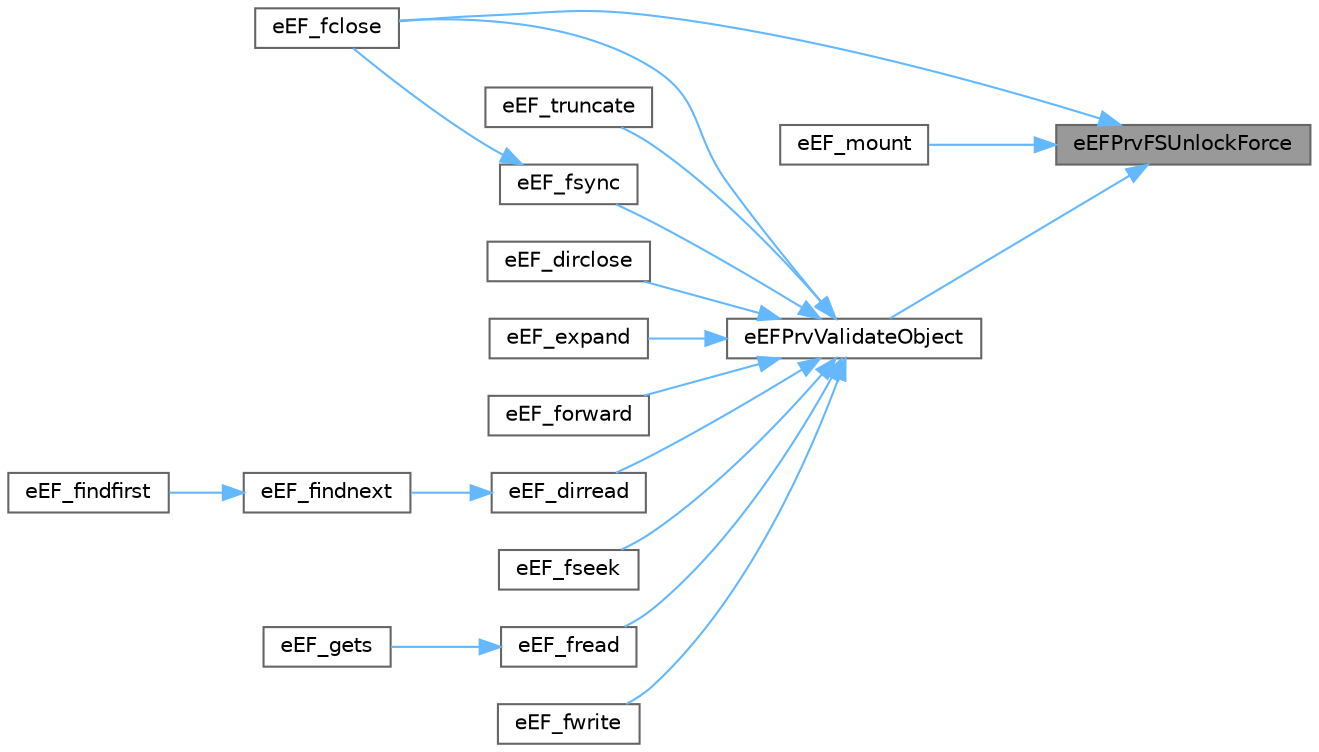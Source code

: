 digraph "eEFPrvFSUnlockForce"
{
 // LATEX_PDF_SIZE
  bgcolor="transparent";
  edge [fontname=Helvetica,fontsize=10,labelfontname=Helvetica,labelfontsize=10];
  node [fontname=Helvetica,fontsize=10,shape=box,height=0.2,width=0.4];
  rankdir="RL";
  Node1 [id="Node000001",label="eEFPrvFSUnlockForce",height=0.2,width=0.4,color="gray40", fillcolor="grey60", style="filled", fontcolor="black",tooltip="Force Release grant to access the volume."];
  Node1 -> Node2 [id="edge1_Node000001_Node000002",dir="back",color="steelblue1",style="solid",tooltip=" "];
  Node2 [id="Node000002",label="eEF_fclose",height=0.2,width=0.4,color="grey40", fillcolor="white", style="filled",URL="$ef__fclose_8c.html#ab6cfd737473e964d6811f409e01e6d74",tooltip="Close File."];
  Node1 -> Node3 [id="edge2_Node000001_Node000003",dir="back",color="steelblue1",style="solid",tooltip=" "];
  Node3 [id="Node000003",label="eEF_mount",height=0.2,width=0.4,color="grey40", fillcolor="white", style="filled",URL="$ef__mount_8c.html#a9b9743613f37cad39c48b529f33264ca",tooltip="Mount a Logical Drive."];
  Node1 -> Node4 [id="edge3_Node000001_Node000004",dir="back",color="steelblue1",style="solid",tooltip=" "];
  Node4 [id="Node000004",label="eEFPrvValidateObject",height=0.2,width=0.4,color="grey40", fillcolor="white", style="filled",URL="$ef__prv__validate_8c.html#a87f5f8ac811fbc3722fd9aa63782b3c7",tooltip="Check if the file/directory object is valid or not."];
  Node4 -> Node5 [id="edge4_Node000004_Node000005",dir="back",color="steelblue1",style="solid",tooltip=" "];
  Node5 [id="Node000005",label="eEF_dirclose",height=0.2,width=0.4,color="grey40", fillcolor="white", style="filled",URL="$ef__dirclose_8c.html#a6ff8e0c3d90b8d68b8a37bf802462334",tooltip="Close Directory."];
  Node4 -> Node6 [id="edge5_Node000004_Node000006",dir="back",color="steelblue1",style="solid",tooltip=" "];
  Node6 [id="Node000006",label="eEF_dirread",height=0.2,width=0.4,color="grey40", fillcolor="white", style="filled",URL="$ef__dirread_8c.html#a6ab1e7b87596e40f8e28053c7e3547b4",tooltip="Read Directory Entries in Sequence."];
  Node6 -> Node7 [id="edge6_Node000006_Node000007",dir="back",color="steelblue1",style="solid",tooltip=" "];
  Node7 [id="Node000007",label="eEF_findnext",height=0.2,width=0.4,color="grey40", fillcolor="white", style="filled",URL="$ef__findnext_8c.html#a41d1f19cc47216c90cf54581e6cddbf8",tooltip="Find Next File."];
  Node7 -> Node8 [id="edge7_Node000007_Node000008",dir="back",color="steelblue1",style="solid",tooltip=" "];
  Node8 [id="Node000008",label="eEF_findfirst",height=0.2,width=0.4,color="grey40", fillcolor="white", style="filled",URL="$ef__findfirst_8c.html#a7aceb1307887217f205b94f9c00872ed",tooltip="Find First File."];
  Node4 -> Node9 [id="edge8_Node000004_Node000009",dir="back",color="steelblue1",style="solid",tooltip=" "];
  Node9 [id="Node000009",label="eEF_expand",height=0.2,width=0.4,color="grey40", fillcolor="white", style="filled",URL="$ef__expand_8c.html#ace56e53692d5d217767ec04391641b0e",tooltip="Allocate a Contiguous Blocks to the File."];
  Node4 -> Node2 [id="edge9_Node000004_Node000002",dir="back",color="steelblue1",style="solid",tooltip=" "];
  Node4 -> Node10 [id="edge10_Node000004_Node000010",dir="back",color="steelblue1",style="solid",tooltip=" "];
  Node10 [id="Node000010",label="eEF_forward",height=0.2,width=0.4,color="grey40", fillcolor="white", style="filled",URL="$ef__forward_8c.html#ab67100687bd53a7199a48f18f5981ba2",tooltip="Forward Data to the Stream Directly."];
  Node4 -> Node11 [id="edge11_Node000004_Node000011",dir="back",color="steelblue1",style="solid",tooltip=" "];
  Node11 [id="Node000011",label="eEF_fread",height=0.2,width=0.4,color="grey40", fillcolor="white", style="filled",URL="$ef__fread_8c.html#a8b4e1799fe5320dcea6e82b074538024",tooltip="Read File."];
  Node11 -> Node12 [id="edge12_Node000011_Node000012",dir="back",color="steelblue1",style="solid",tooltip=" "];
  Node12 [id="Node000012",label="eEF_gets",height=0.2,width=0.4,color="grey40", fillcolor="white", style="filled",URL="$ef__strfunc_8c.html#abdd72cc9fffc21c09831f99726954e48",tooltip="Get a String from the File."];
  Node4 -> Node13 [id="edge13_Node000004_Node000013",dir="back",color="steelblue1",style="solid",tooltip=" "];
  Node13 [id="Node000013",label="eEF_fseek",height=0.2,width=0.4,color="grey40", fillcolor="white", style="filled",URL="$ef__fseek__old_8c.html#a5e7928437d0ea2008e3eaf7a1272baf7",tooltip="Seek File Read/Write Pointer."];
  Node4 -> Node14 [id="edge14_Node000004_Node000014",dir="back",color="steelblue1",style="solid",tooltip=" "];
  Node14 [id="Node000014",label="eEF_fsync",height=0.2,width=0.4,color="grey40", fillcolor="white", style="filled",URL="$ef__fsync_8c.html#a72825fa44cbef57de4ec1f0602071030",tooltip="Synchronize the File."];
  Node14 -> Node2 [id="edge15_Node000014_Node000002",dir="back",color="steelblue1",style="solid",tooltip=" "];
  Node4 -> Node15 [id="edge16_Node000004_Node000015",dir="back",color="steelblue1",style="solid",tooltip=" "];
  Node15 [id="Node000015",label="eEF_fwrite",height=0.2,width=0.4,color="grey40", fillcolor="white", style="filled",URL="$ef__fwrite_8c.html#a9bd009ef86041462b3895ae727973726",tooltip="Write File."];
  Node4 -> Node16 [id="edge17_Node000004_Node000016",dir="back",color="steelblue1",style="solid",tooltip=" "];
  Node16 [id="Node000016",label="eEF_truncate",height=0.2,width=0.4,color="grey40", fillcolor="white", style="filled",URL="$ef__truncate_8c.html#a1e9e87b247f2c33a2efd9671d904bb54",tooltip="Truncate File."];
}
